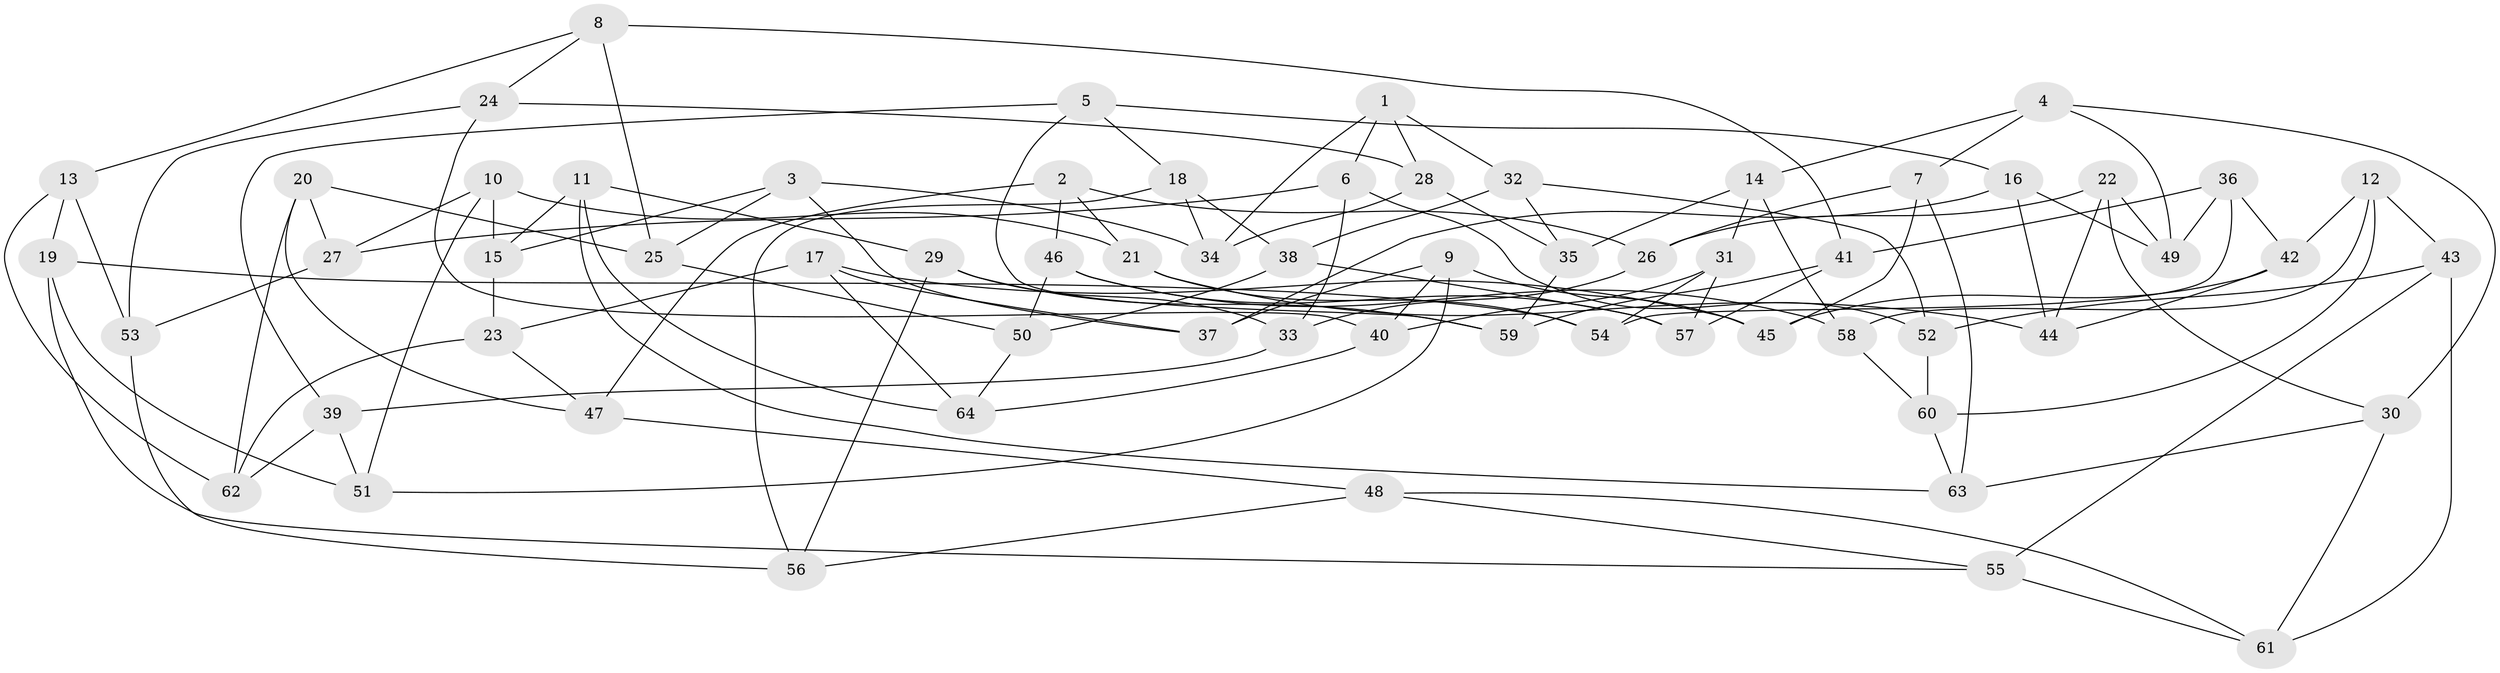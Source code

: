 // coarse degree distribution, {4: 0.2702702702702703, 6: 0.6216216216216216, 5: 0.10810810810810811}
// Generated by graph-tools (version 1.1) at 2025/52/02/27/25 19:52:27]
// undirected, 64 vertices, 128 edges
graph export_dot {
graph [start="1"]
  node [color=gray90,style=filled];
  1;
  2;
  3;
  4;
  5;
  6;
  7;
  8;
  9;
  10;
  11;
  12;
  13;
  14;
  15;
  16;
  17;
  18;
  19;
  20;
  21;
  22;
  23;
  24;
  25;
  26;
  27;
  28;
  29;
  30;
  31;
  32;
  33;
  34;
  35;
  36;
  37;
  38;
  39;
  40;
  41;
  42;
  43;
  44;
  45;
  46;
  47;
  48;
  49;
  50;
  51;
  52;
  53;
  54;
  55;
  56;
  57;
  58;
  59;
  60;
  61;
  62;
  63;
  64;
  1 -- 32;
  1 -- 28;
  1 -- 6;
  1 -- 34;
  2 -- 21;
  2 -- 46;
  2 -- 47;
  2 -- 26;
  3 -- 34;
  3 -- 37;
  3 -- 25;
  3 -- 15;
  4 -- 14;
  4 -- 30;
  4 -- 7;
  4 -- 49;
  5 -- 16;
  5 -- 59;
  5 -- 39;
  5 -- 18;
  6 -- 52;
  6 -- 33;
  6 -- 27;
  7 -- 45;
  7 -- 63;
  7 -- 26;
  8 -- 25;
  8 -- 24;
  8 -- 41;
  8 -- 13;
  9 -- 40;
  9 -- 51;
  9 -- 45;
  9 -- 37;
  10 -- 21;
  10 -- 51;
  10 -- 27;
  10 -- 15;
  11 -- 63;
  11 -- 15;
  11 -- 29;
  11 -- 64;
  12 -- 43;
  12 -- 42;
  12 -- 58;
  12 -- 60;
  13 -- 62;
  13 -- 53;
  13 -- 19;
  14 -- 35;
  14 -- 58;
  14 -- 31;
  15 -- 23;
  16 -- 37;
  16 -- 49;
  16 -- 44;
  17 -- 23;
  17 -- 37;
  17 -- 64;
  17 -- 45;
  18 -- 38;
  18 -- 34;
  18 -- 56;
  19 -- 55;
  19 -- 54;
  19 -- 51;
  20 -- 25;
  20 -- 62;
  20 -- 47;
  20 -- 27;
  21 -- 54;
  21 -- 44;
  22 -- 49;
  22 -- 30;
  22 -- 26;
  22 -- 44;
  23 -- 62;
  23 -- 47;
  24 -- 40;
  24 -- 53;
  24 -- 28;
  25 -- 50;
  26 -- 33;
  27 -- 53;
  28 -- 34;
  28 -- 35;
  29 -- 33;
  29 -- 56;
  29 -- 59;
  30 -- 61;
  30 -- 63;
  31 -- 40;
  31 -- 57;
  31 -- 54;
  32 -- 38;
  32 -- 35;
  32 -- 52;
  33 -- 39;
  35 -- 59;
  36 -- 49;
  36 -- 41;
  36 -- 42;
  36 -- 54;
  38 -- 57;
  38 -- 50;
  39 -- 62;
  39 -- 51;
  40 -- 64;
  41 -- 57;
  41 -- 59;
  42 -- 45;
  42 -- 44;
  43 -- 61;
  43 -- 55;
  43 -- 52;
  46 -- 57;
  46 -- 50;
  46 -- 58;
  47 -- 48;
  48 -- 56;
  48 -- 55;
  48 -- 61;
  50 -- 64;
  52 -- 60;
  53 -- 56;
  55 -- 61;
  58 -- 60;
  60 -- 63;
}
